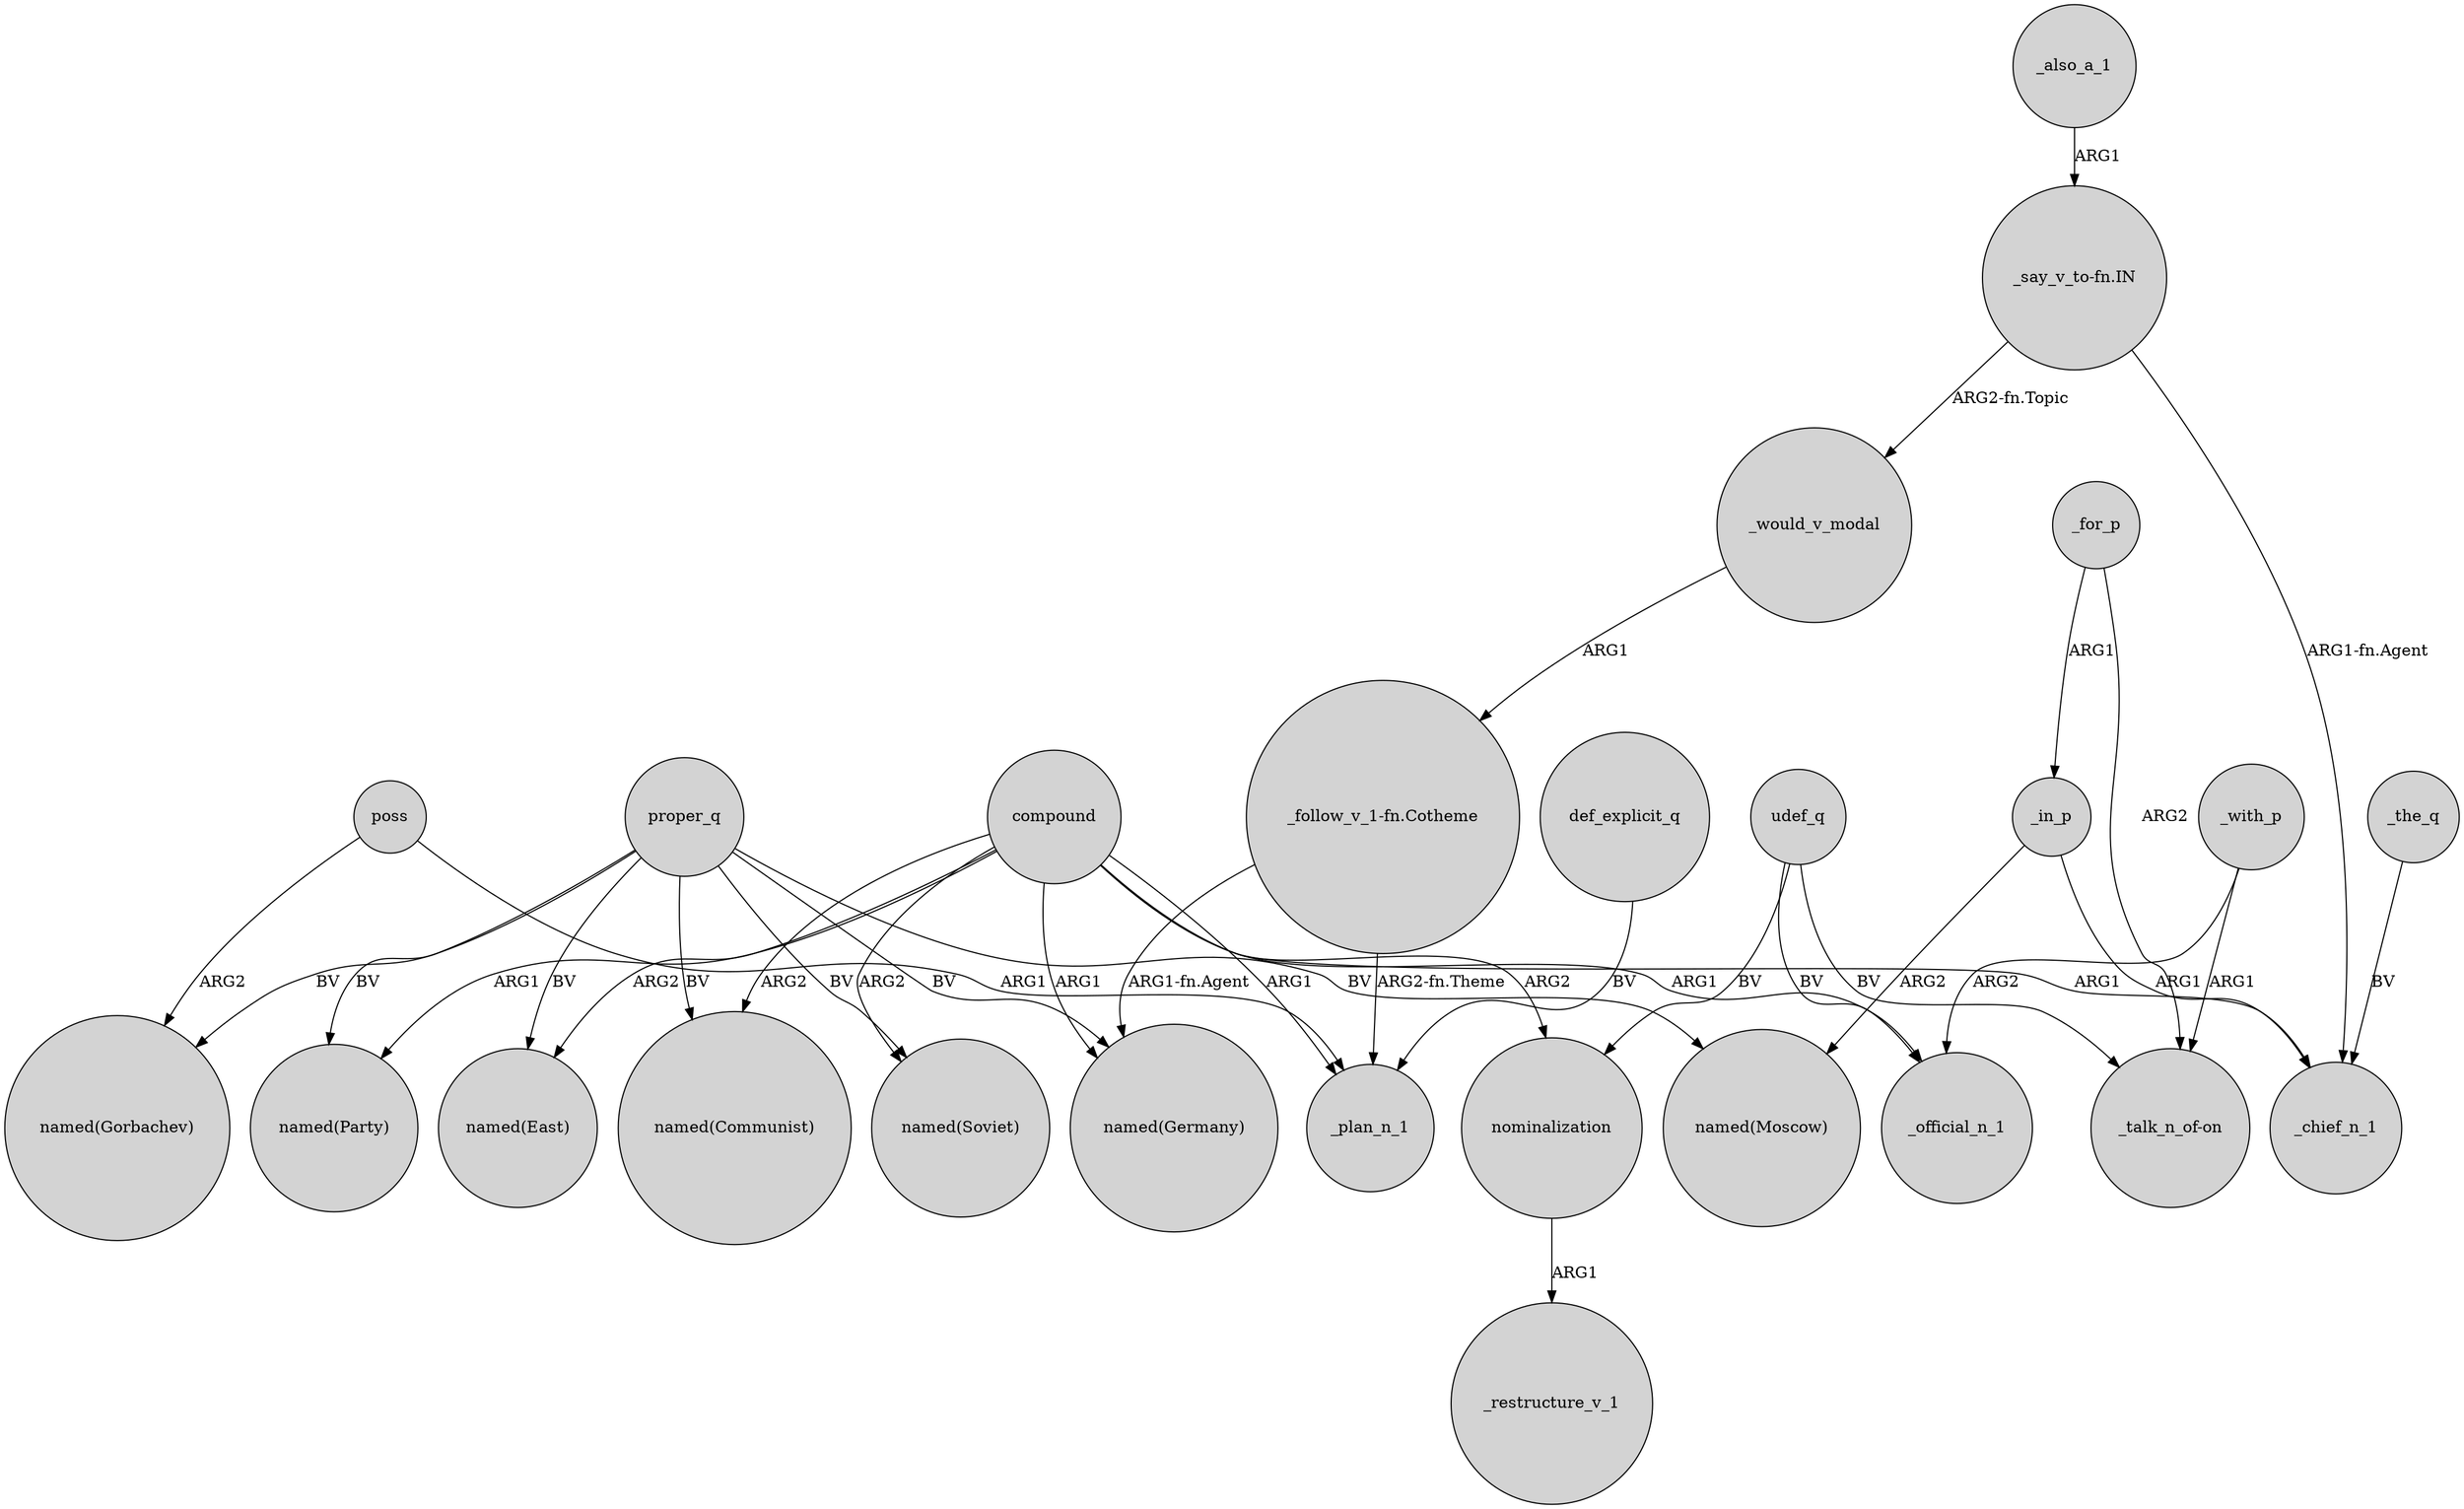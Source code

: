 digraph {
	node [shape=circle style=filled]
	"_say_v_to-fn.IN" -> _would_v_modal [label="ARG2-fn.Topic"]
	poss -> _plan_n_1 [label=ARG1]
	poss -> "named(Gorbachev)" [label=ARG2]
	proper_q -> "named(Moscow)" [label=BV]
	_also_a_1 -> "_say_v_to-fn.IN" [label=ARG1]
	_would_v_modal -> "_follow_v_1-fn.Cotheme" [label=ARG1]
	_with_p -> _official_n_1 [label=ARG2]
	proper_q -> "named(Germany)" [label=BV]
	"_follow_v_1-fn.Cotheme" -> _plan_n_1 [label="ARG2-fn.Theme"]
	compound -> _chief_n_1 [label=ARG1]
	_for_p -> "_talk_n_of-on" [label=ARG2]
	def_explicit_q -> _plan_n_1 [label=BV]
	compound -> _plan_n_1 [label=ARG1]
	compound -> nominalization [label=ARG2]
	proper_q -> "named(Communist)" [label=BV]
	_in_p -> "named(Moscow)" [label=ARG2]
	proper_q -> "named(Soviet)" [label=BV]
	_with_p -> "_talk_n_of-on" [label=ARG1]
	_the_q -> _chief_n_1 [label=BV]
	nominalization -> _restructure_v_1 [label=ARG1]
	compound -> "named(Party)" [label=ARG1]
	udef_q -> "_talk_n_of-on" [label=BV]
	udef_q -> _official_n_1 [label=BV]
	compound -> "named(Germany)" [label=ARG1]
	compound -> "named(Soviet)" [label=ARG2]
	udef_q -> nominalization [label=BV]
	compound -> _official_n_1 [label=ARG1]
	compound -> "named(Communist)" [label=ARG2]
	_in_p -> _chief_n_1 [label=ARG1]
	"_follow_v_1-fn.Cotheme" -> "named(Germany)" [label="ARG1-fn.Agent"]
	proper_q -> "named(Party)" [label=BV]
	proper_q -> "named(Gorbachev)" [label=BV]
	proper_q -> "named(East)" [label=BV]
	compound -> "named(East)" [label=ARG2]
	"_say_v_to-fn.IN" -> _chief_n_1 [label="ARG1-fn.Agent"]
	_for_p -> _in_p [label=ARG1]
}
